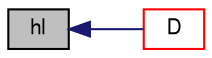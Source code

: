 digraph "hl"
{
  bgcolor="transparent";
  edge [fontname="FreeSans",fontsize="10",labelfontname="FreeSans",labelfontsize="10"];
  node [fontname="FreeSans",fontsize="10",shape=record];
  rankdir="LR";
  Node1081 [label="hl",height=0.2,width=0.4,color="black", fillcolor="grey75", style="filled", fontcolor="black"];
  Node1081 -> Node1082 [dir="back",color="midnightblue",fontsize="10",style="solid",fontname="FreeSans"];
  Node1082 [label="D",height=0.2,width=0.4,color="red",URL="$a29066.html#af7ddb503657d6210602b1705c4321e64",tooltip="Return diffusivity [m2/s]. "];
}

